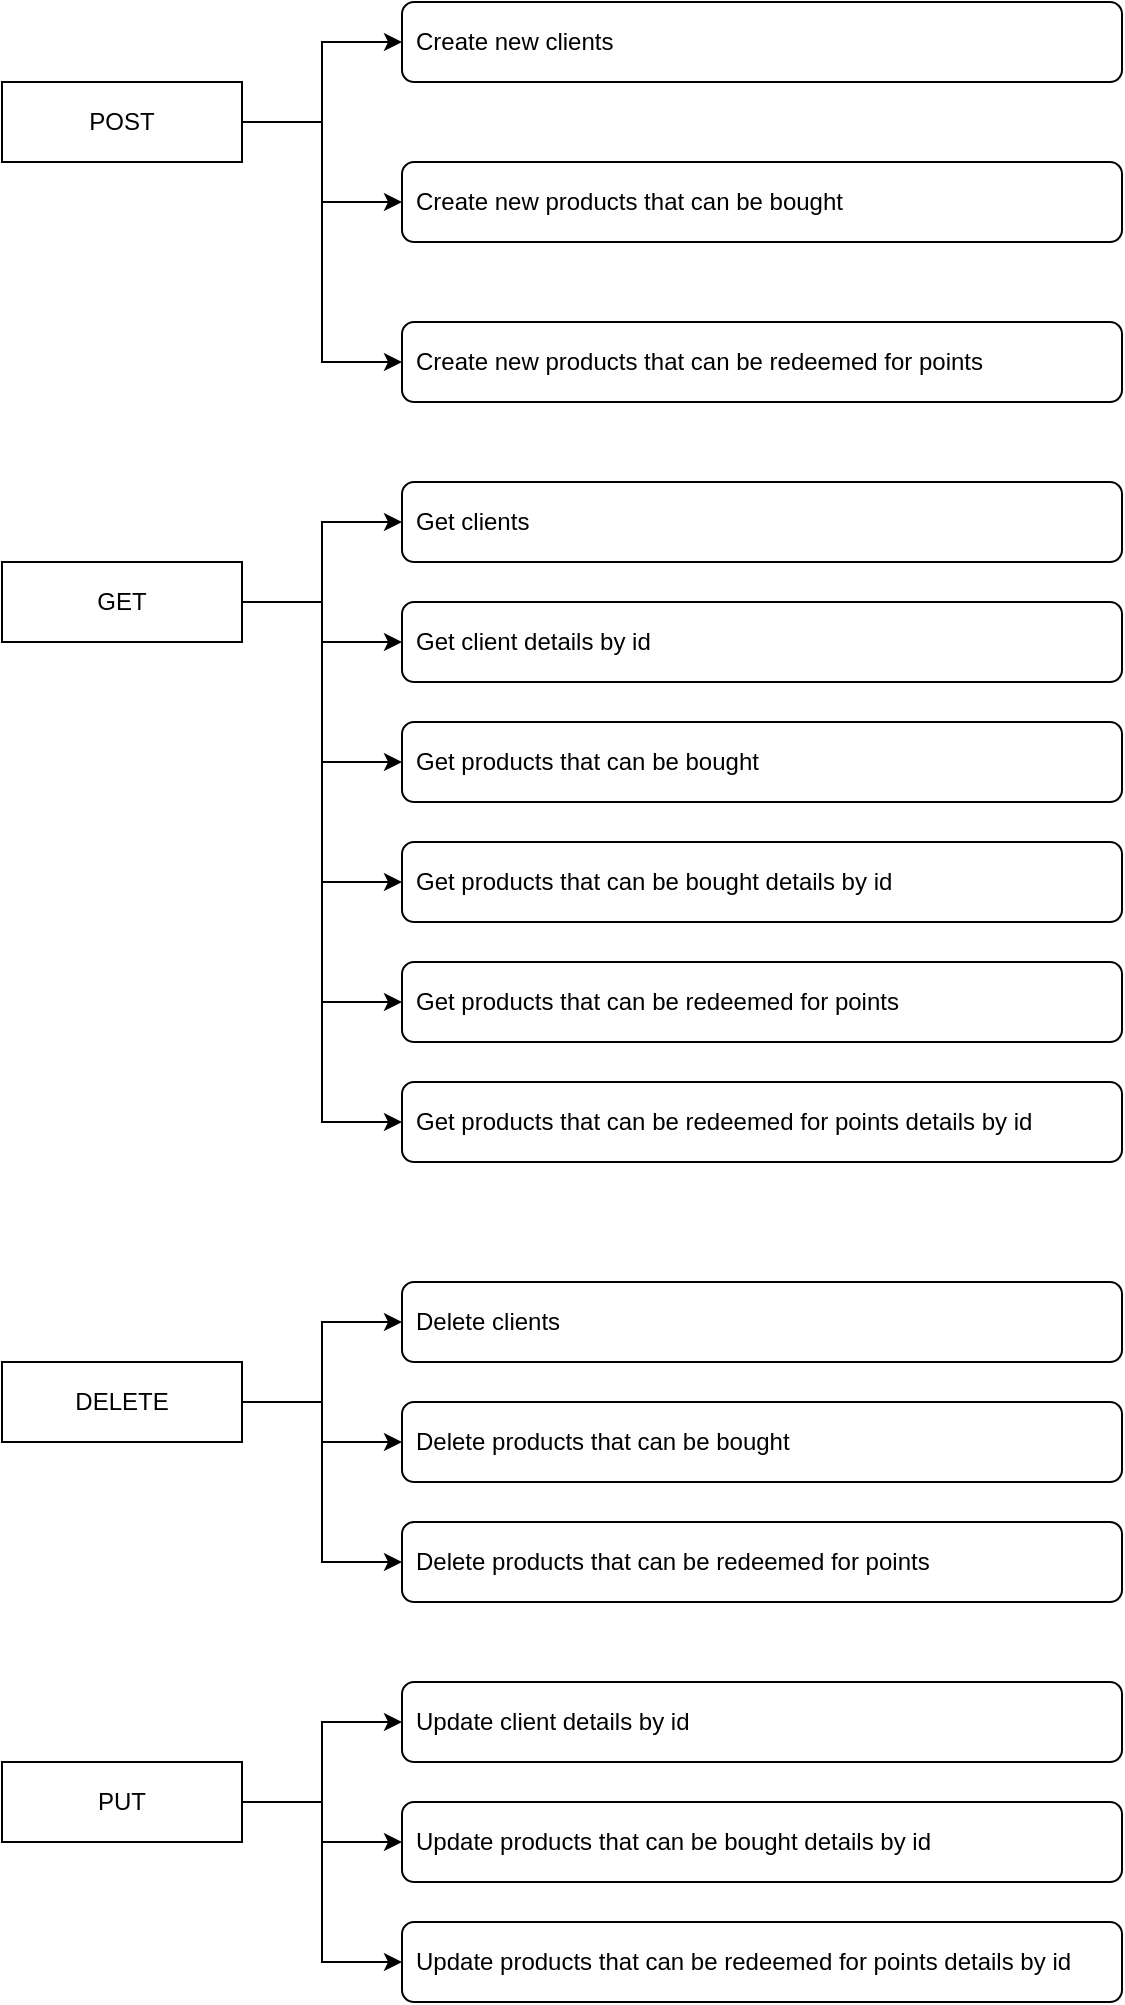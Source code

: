 <mxfile>
    <diagram id="b5uPSrCCiu9WaM9pcjhX" name="Page-1">
        <mxGraphModel dx="778" dy="638" grid="1" gridSize="10" guides="1" tooltips="1" connect="1" arrows="1" fold="1" page="1" pageScale="1" pageWidth="850" pageHeight="1100" math="0" shadow="0">
            <root>
                <mxCell id="0"/>
                <mxCell id="1" parent="0"/>
                <mxCell id="X0_7vDxSoe9uGALjsKU2-12" style="edgeStyle=orthogonalEdgeStyle;rounded=0;orthogonalLoop=1;jettySize=auto;html=1;exitX=1;exitY=0.5;exitDx=0;exitDy=0;entryX=0;entryY=0.5;entryDx=0;entryDy=0;" parent="1" source="X0_7vDxSoe9uGALjsKU2-1" target="X0_7vDxSoe9uGALjsKU2-8" edge="1">
                    <mxGeometry relative="1" as="geometry"/>
                </mxCell>
                <mxCell id="X0_7vDxSoe9uGALjsKU2-13" style="edgeStyle=orthogonalEdgeStyle;rounded=0;orthogonalLoop=1;jettySize=auto;html=1;exitX=1;exitY=0.5;exitDx=0;exitDy=0;" parent="1" source="X0_7vDxSoe9uGALjsKU2-1" target="X0_7vDxSoe9uGALjsKU2-9" edge="1">
                    <mxGeometry relative="1" as="geometry"/>
                </mxCell>
                <mxCell id="X0_7vDxSoe9uGALjsKU2-14" style="edgeStyle=orthogonalEdgeStyle;rounded=0;orthogonalLoop=1;jettySize=auto;html=1;exitX=1;exitY=0.5;exitDx=0;exitDy=0;entryX=0;entryY=0.5;entryDx=0;entryDy=0;" parent="1" source="X0_7vDxSoe9uGALjsKU2-1" target="X0_7vDxSoe9uGALjsKU2-10" edge="1">
                    <mxGeometry relative="1" as="geometry"/>
                </mxCell>
                <mxCell id="X0_7vDxSoe9uGALjsKU2-1" value="POST" style="rounded=0;whiteSpace=wrap;html=1;" parent="1" vertex="1">
                    <mxGeometry x="40" y="80" width="120" height="40" as="geometry"/>
                </mxCell>
                <mxCell id="X0_7vDxSoe9uGALjsKU2-8" value="Create new clients" style="rounded=1;whiteSpace=wrap;html=1;align=left;spacingLeft=5;" parent="1" vertex="1">
                    <mxGeometry x="240" y="40" width="360" height="40" as="geometry"/>
                </mxCell>
                <mxCell id="X0_7vDxSoe9uGALjsKU2-9" value="Create new products that can be bought" style="rounded=1;whiteSpace=wrap;html=1;align=left;spacingLeft=5;" parent="1" vertex="1">
                    <mxGeometry x="240" y="120" width="360" height="40" as="geometry"/>
                </mxCell>
                <mxCell id="X0_7vDxSoe9uGALjsKU2-10" value="Create new products that can be redeemed for points" style="rounded=1;whiteSpace=wrap;html=1;align=left;spacingLeft=5;" parent="1" vertex="1">
                    <mxGeometry x="240" y="200" width="360" height="40" as="geometry"/>
                </mxCell>
                <mxCell id="X0_7vDxSoe9uGALjsKU2-21" style="edgeStyle=orthogonalEdgeStyle;rounded=0;orthogonalLoop=1;jettySize=auto;html=1;exitX=1;exitY=0.5;exitDx=0;exitDy=0;entryX=0;entryY=0.5;entryDx=0;entryDy=0;" parent="1" source="X0_7vDxSoe9uGALjsKU2-24" target="X0_7vDxSoe9uGALjsKU2-25" edge="1">
                    <mxGeometry relative="1" as="geometry"/>
                </mxCell>
                <mxCell id="X0_7vDxSoe9uGALjsKU2-23" style="edgeStyle=orthogonalEdgeStyle;rounded=0;orthogonalLoop=1;jettySize=auto;html=1;exitX=1;exitY=0.5;exitDx=0;exitDy=0;entryX=0;entryY=0.5;entryDx=0;entryDy=0;" parent="1" source="X0_7vDxSoe9uGALjsKU2-24" target="X0_7vDxSoe9uGALjsKU2-27" edge="1">
                    <mxGeometry relative="1" as="geometry"/>
                </mxCell>
                <mxCell id="X0_7vDxSoe9uGALjsKU2-31" style="edgeStyle=orthogonalEdgeStyle;rounded=0;orthogonalLoop=1;jettySize=auto;html=1;exitX=1;exitY=0.5;exitDx=0;exitDy=0;entryX=0;entryY=0.5;entryDx=0;entryDy=0;" parent="1" source="X0_7vDxSoe9uGALjsKU2-24" target="X0_7vDxSoe9uGALjsKU2-28" edge="1">
                    <mxGeometry relative="1" as="geometry"/>
                </mxCell>
                <mxCell id="X0_7vDxSoe9uGALjsKU2-32" style="edgeStyle=orthogonalEdgeStyle;rounded=0;orthogonalLoop=1;jettySize=auto;html=1;exitX=1;exitY=0.5;exitDx=0;exitDy=0;entryX=0;entryY=0.5;entryDx=0;entryDy=0;" parent="1" source="X0_7vDxSoe9uGALjsKU2-24" target="X0_7vDxSoe9uGALjsKU2-26" edge="1">
                    <mxGeometry relative="1" as="geometry"/>
                </mxCell>
                <mxCell id="X0_7vDxSoe9uGALjsKU2-33" style="edgeStyle=orthogonalEdgeStyle;rounded=0;orthogonalLoop=1;jettySize=auto;html=1;exitX=1;exitY=0.5;exitDx=0;exitDy=0;entryX=0;entryY=0.5;entryDx=0;entryDy=0;" parent="1" source="X0_7vDxSoe9uGALjsKU2-24" target="X0_7vDxSoe9uGALjsKU2-30" edge="1">
                    <mxGeometry relative="1" as="geometry"/>
                </mxCell>
                <mxCell id="X0_7vDxSoe9uGALjsKU2-34" style="edgeStyle=orthogonalEdgeStyle;rounded=0;orthogonalLoop=1;jettySize=auto;html=1;exitX=1;exitY=0.5;exitDx=0;exitDy=0;entryX=0;entryY=0.5;entryDx=0;entryDy=0;" parent="1" source="X0_7vDxSoe9uGALjsKU2-24" target="X0_7vDxSoe9uGALjsKU2-29" edge="1">
                    <mxGeometry relative="1" as="geometry"/>
                </mxCell>
                <mxCell id="X0_7vDxSoe9uGALjsKU2-24" value="GET" style="rounded=0;whiteSpace=wrap;html=1;" parent="1" vertex="1">
                    <mxGeometry x="40" y="320" width="120" height="40" as="geometry"/>
                </mxCell>
                <mxCell id="X0_7vDxSoe9uGALjsKU2-25" value="Get clients" style="rounded=1;whiteSpace=wrap;html=1;align=left;spacingLeft=5;" parent="1" vertex="1">
                    <mxGeometry x="240" y="280" width="360" height="40" as="geometry"/>
                </mxCell>
                <mxCell id="X0_7vDxSoe9uGALjsKU2-26" value="Get products that can be bought" style="rounded=1;whiteSpace=wrap;html=1;align=left;spacingLeft=5;" parent="1" vertex="1">
                    <mxGeometry x="240" y="400" width="360" height="40" as="geometry"/>
                </mxCell>
                <mxCell id="X0_7vDxSoe9uGALjsKU2-27" value="Get products that can be redeemed for points" style="rounded=1;whiteSpace=wrap;html=1;align=left;spacingLeft=5;" parent="1" vertex="1">
                    <mxGeometry x="240" y="520" width="360" height="40" as="geometry"/>
                </mxCell>
                <mxCell id="X0_7vDxSoe9uGALjsKU2-28" value="Get client details by id" style="rounded=1;whiteSpace=wrap;html=1;align=left;spacingLeft=5;" parent="1" vertex="1">
                    <mxGeometry x="240" y="340" width="360" height="40" as="geometry"/>
                </mxCell>
                <mxCell id="X0_7vDxSoe9uGALjsKU2-29" value="Get products that can be redeemed for points&amp;nbsp;details by id" style="rounded=1;whiteSpace=wrap;html=1;align=left;spacingLeft=5;" parent="1" vertex="1">
                    <mxGeometry x="240" y="580" width="360" height="40" as="geometry"/>
                </mxCell>
                <mxCell id="X0_7vDxSoe9uGALjsKU2-30" value="Get products that can be bought&amp;nbsp;details by id" style="rounded=1;whiteSpace=wrap;html=1;align=left;spacingLeft=5;" parent="1" vertex="1">
                    <mxGeometry x="240" y="460" width="360" height="40" as="geometry"/>
                </mxCell>
                <mxCell id="X0_7vDxSoe9uGALjsKU2-35" style="edgeStyle=orthogonalEdgeStyle;rounded=0;orthogonalLoop=1;jettySize=auto;html=1;exitX=1;exitY=0.5;exitDx=0;exitDy=0;entryX=0;entryY=0.5;entryDx=0;entryDy=0;" parent="1" source="X0_7vDxSoe9uGALjsKU2-41" target="X0_7vDxSoe9uGALjsKU2-42" edge="1">
                    <mxGeometry relative="1" as="geometry"/>
                </mxCell>
                <mxCell id="X0_7vDxSoe9uGALjsKU2-37" style="edgeStyle=orthogonalEdgeStyle;rounded=0;orthogonalLoop=1;jettySize=auto;html=1;exitX=1;exitY=0.5;exitDx=0;exitDy=0;entryX=0;entryY=0.5;entryDx=0;entryDy=0;" parent="1" source="X0_7vDxSoe9uGALjsKU2-41" target="X0_7vDxSoe9uGALjsKU2-45" edge="1">
                    <mxGeometry relative="1" as="geometry"/>
                </mxCell>
                <mxCell id="X0_7vDxSoe9uGALjsKU2-38" style="edgeStyle=orthogonalEdgeStyle;rounded=0;orthogonalLoop=1;jettySize=auto;html=1;exitX=1;exitY=0.5;exitDx=0;exitDy=0;entryX=0;entryY=0.5;entryDx=0;entryDy=0;" parent="1" source="X0_7vDxSoe9uGALjsKU2-41" target="X0_7vDxSoe9uGALjsKU2-43" edge="1">
                    <mxGeometry relative="1" as="geometry"/>
                </mxCell>
                <mxCell id="X0_7vDxSoe9uGALjsKU2-41" value="DELETE" style="rounded=0;whiteSpace=wrap;html=1;" parent="1" vertex="1">
                    <mxGeometry x="40" y="720" width="120" height="40" as="geometry"/>
                </mxCell>
                <mxCell id="X0_7vDxSoe9uGALjsKU2-42" value="Delete clients" style="rounded=1;whiteSpace=wrap;html=1;align=left;spacingLeft=5;" parent="1" vertex="1">
                    <mxGeometry x="240" y="680" width="360" height="40" as="geometry"/>
                </mxCell>
                <mxCell id="X0_7vDxSoe9uGALjsKU2-43" value="Delete products that can be redeemed for points" style="rounded=1;whiteSpace=wrap;html=1;align=left;spacingLeft=5;" parent="1" vertex="1">
                    <mxGeometry x="240" y="800" width="360" height="40" as="geometry"/>
                </mxCell>
                <mxCell id="X0_7vDxSoe9uGALjsKU2-45" value="Delete products that can be bought" style="rounded=1;whiteSpace=wrap;html=1;align=left;spacingLeft=5;" parent="1" vertex="1">
                    <mxGeometry x="240" y="740" width="360" height="40" as="geometry"/>
                </mxCell>
                <mxCell id="X0_7vDxSoe9uGALjsKU2-48" style="edgeStyle=orthogonalEdgeStyle;rounded=0;orthogonalLoop=1;jettySize=auto;html=1;exitX=1;exitY=0.5;exitDx=0;exitDy=0;entryX=0;entryY=0.5;entryDx=0;entryDy=0;" parent="1" source="X0_7vDxSoe9uGALjsKU2-51" target="X0_7vDxSoe9uGALjsKU2-52" edge="1">
                    <mxGeometry relative="1" as="geometry"/>
                </mxCell>
                <mxCell id="X0_7vDxSoe9uGALjsKU2-49" style="edgeStyle=orthogonalEdgeStyle;rounded=0;orthogonalLoop=1;jettySize=auto;html=1;exitX=1;exitY=0.5;exitDx=0;exitDy=0;entryX=0;entryY=0.5;entryDx=0;entryDy=0;" parent="1" source="X0_7vDxSoe9uGALjsKU2-51" target="X0_7vDxSoe9uGALjsKU2-54" edge="1">
                    <mxGeometry relative="1" as="geometry"/>
                </mxCell>
                <mxCell id="X0_7vDxSoe9uGALjsKU2-50" style="edgeStyle=orthogonalEdgeStyle;rounded=0;orthogonalLoop=1;jettySize=auto;html=1;exitX=1;exitY=0.5;exitDx=0;exitDy=0;entryX=0;entryY=0.5;entryDx=0;entryDy=0;" parent="1" source="X0_7vDxSoe9uGALjsKU2-51" target="X0_7vDxSoe9uGALjsKU2-53" edge="1">
                    <mxGeometry relative="1" as="geometry"/>
                </mxCell>
                <mxCell id="X0_7vDxSoe9uGALjsKU2-51" value="PUT" style="rounded=0;whiteSpace=wrap;html=1;" parent="1" vertex="1">
                    <mxGeometry x="40" y="920" width="120" height="40" as="geometry"/>
                </mxCell>
                <mxCell id="X0_7vDxSoe9uGALjsKU2-52" value="Update client details by id" style="rounded=1;whiteSpace=wrap;html=1;align=left;spacingLeft=5;" parent="1" vertex="1">
                    <mxGeometry x="240" y="880" width="360" height="40" as="geometry"/>
                </mxCell>
                <mxCell id="X0_7vDxSoe9uGALjsKU2-53" value="Update products that can be redeemed for points details by id" style="rounded=1;whiteSpace=wrap;html=1;align=left;spacingLeft=5;" parent="1" vertex="1">
                    <mxGeometry x="240" y="1000" width="360" height="40" as="geometry"/>
                </mxCell>
                <mxCell id="X0_7vDxSoe9uGALjsKU2-54" value="Update products that can be bought&amp;nbsp;details by id" style="rounded=1;whiteSpace=wrap;html=1;align=left;spacingLeft=5;" parent="1" vertex="1">
                    <mxGeometry x="240" y="940" width="360" height="40" as="geometry"/>
                </mxCell>
            </root>
        </mxGraphModel>
    </diagram>
</mxfile>